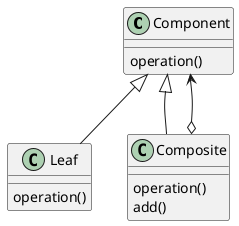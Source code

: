@startuml

class Component {
    operation()
}
class Leaf {
    operation()
}
class Composite {
    operation()
    add()
}
Component <|-- Leaf
Component <|-- Composite
Composite o--> Component

@enduml
